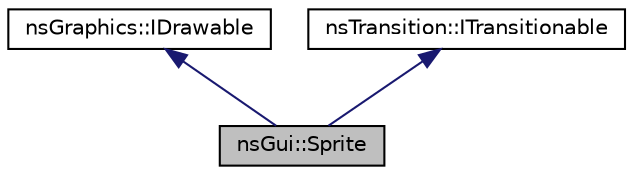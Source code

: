 digraph "nsGui::Sprite"
{
 // LATEX_PDF_SIZE
  edge [fontname="Helvetica",fontsize="10",labelfontname="Helvetica",labelfontsize="10"];
  node [fontname="Helvetica",fontsize="10",shape=record];
  Node1 [label="nsGui::Sprite",height=0.2,width=0.4,color="black", fillcolor="grey75", style="filled", fontcolor="black",tooltip="Permet de charger une image depuis un format créé pour l'occasion, le .si2."];
  Node2 -> Node1 [dir="back",color="midnightblue",fontsize="10",style="solid",fontname="Helvetica"];
  Node2 [label="nsGraphics::IDrawable",height=0.2,width=0.4,color="black", fillcolor="white", style="filled",URL="$classns_graphics_1_1_i_drawable.html",tooltip="Interface pour un objet affichable."];
  Node3 -> Node1 [dir="back",color="midnightblue",fontsize="10",style="solid",fontname="Helvetica"];
  Node3 [label="nsTransition::ITransitionable",height=0.2,width=0.4,color="black", fillcolor="white", style="filled",URL="$classns_transition_1_1_i_transitionable.html",tooltip="Une classe abstraite pour n'importe quelle élément pouvant effectuer une transition entre deux états."];
}
